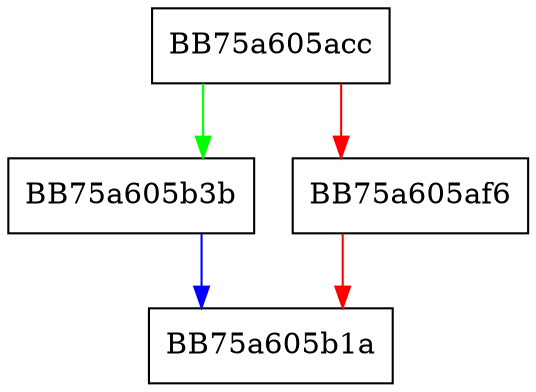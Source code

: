 digraph FireMaintenanceProgressCallback {
  node [shape="box"];
  graph [splines=ortho];
  BB75a605acc -> BB75a605b3b [color="green"];
  BB75a605acc -> BB75a605af6 [color="red"];
  BB75a605af6 -> BB75a605b1a [color="red"];
  BB75a605b3b -> BB75a605b1a [color="blue"];
}